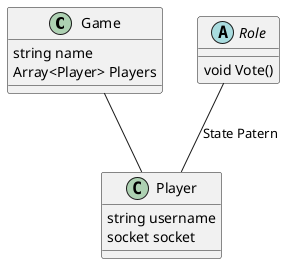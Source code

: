 @startuml

class Game{
  string name
  Array<Player> Players
}


class Player{
  string username
  socket socket
}
abstract Role {
  void Vote()
}

Role -- Player : "State Patern"
Game -- Player 
@enduml